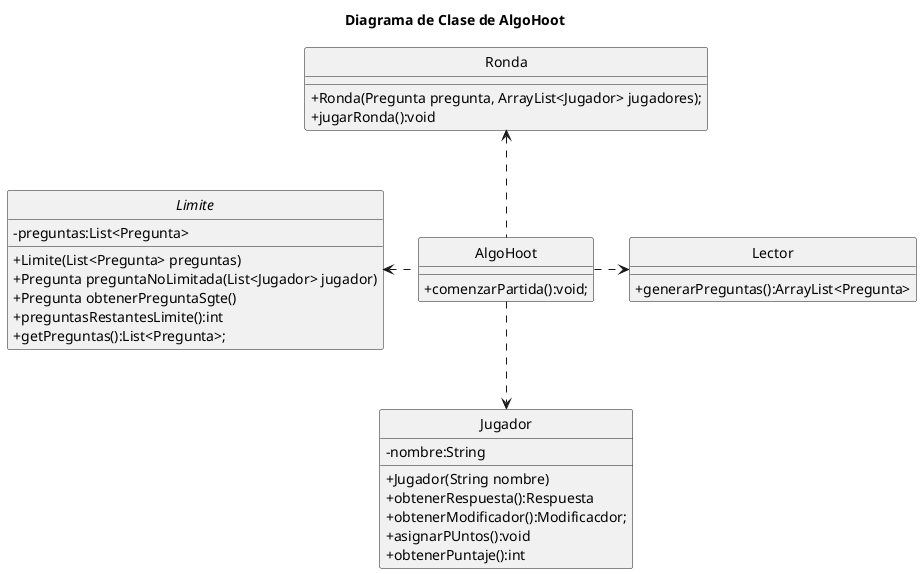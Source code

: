 @startuml
'https://plantuml.com/class-diagram

title Diagrama de Clase de AlgoHoot
skinparam monochrome true
hide circle
skinparam classAttributeIconSize 0
class AlgoHoot{
    +comenzarPartida():void;
}
abstract class Limite{
    -preguntas:List<Pregunta>
    +Limite(List<Pregunta> preguntas)
    +Pregunta preguntaNoLimitada(List<Jugador> jugador)
    +Pregunta obtenerPreguntaSgte()
    +preguntasRestantesLimite():int
    +getPreguntas():List<Pregunta>;
}


class Lector{
    +generarPreguntas():ArrayList<Pregunta>
}
class Jugador{
    -nombre:String
    +Jugador(String nombre)
    +obtenerRespuesta():Respuesta
    +obtenerModificador():Modificacdor;
    +asignarPUntos():void
    +obtenerPuntaje():int

}
class Ronda{
    +Ronda(Pregunta pregunta, ArrayList<Jugador> jugadores);
    +jugarRonda():void
}


AlgoHoot .left.> Limite
AlgoHoot ..> Jugador
AlgoHoot .right.> Lector
AlgoHoot .up.> Ronda
@enduml